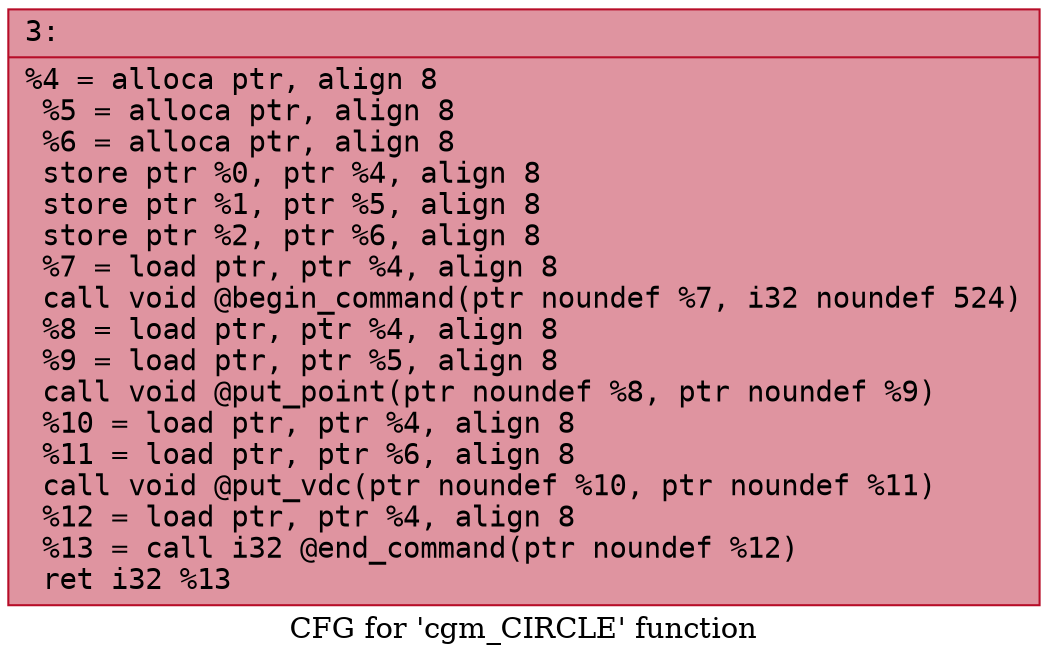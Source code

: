 digraph "CFG for 'cgm_CIRCLE' function" {
	label="CFG for 'cgm_CIRCLE' function";

	Node0x6000024c0f00 [shape=record,color="#b70d28ff", style=filled, fillcolor="#b70d2870" fontname="Courier",label="{3:\l|  %4 = alloca ptr, align 8\l  %5 = alloca ptr, align 8\l  %6 = alloca ptr, align 8\l  store ptr %0, ptr %4, align 8\l  store ptr %1, ptr %5, align 8\l  store ptr %2, ptr %6, align 8\l  %7 = load ptr, ptr %4, align 8\l  call void @begin_command(ptr noundef %7, i32 noundef 524)\l  %8 = load ptr, ptr %4, align 8\l  %9 = load ptr, ptr %5, align 8\l  call void @put_point(ptr noundef %8, ptr noundef %9)\l  %10 = load ptr, ptr %4, align 8\l  %11 = load ptr, ptr %6, align 8\l  call void @put_vdc(ptr noundef %10, ptr noundef %11)\l  %12 = load ptr, ptr %4, align 8\l  %13 = call i32 @end_command(ptr noundef %12)\l  ret i32 %13\l}"];
}
